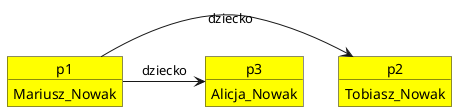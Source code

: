 @startuml
object p1#Yellow{
Mariusz_Nowak
}
object p2#Yellow{
Tobiasz_Nowak
}

p1 -> p2 : dziecko
object p3#Yellow{
Alicja_Nowak
}

p1 -> p3 : dziecko

@enduml